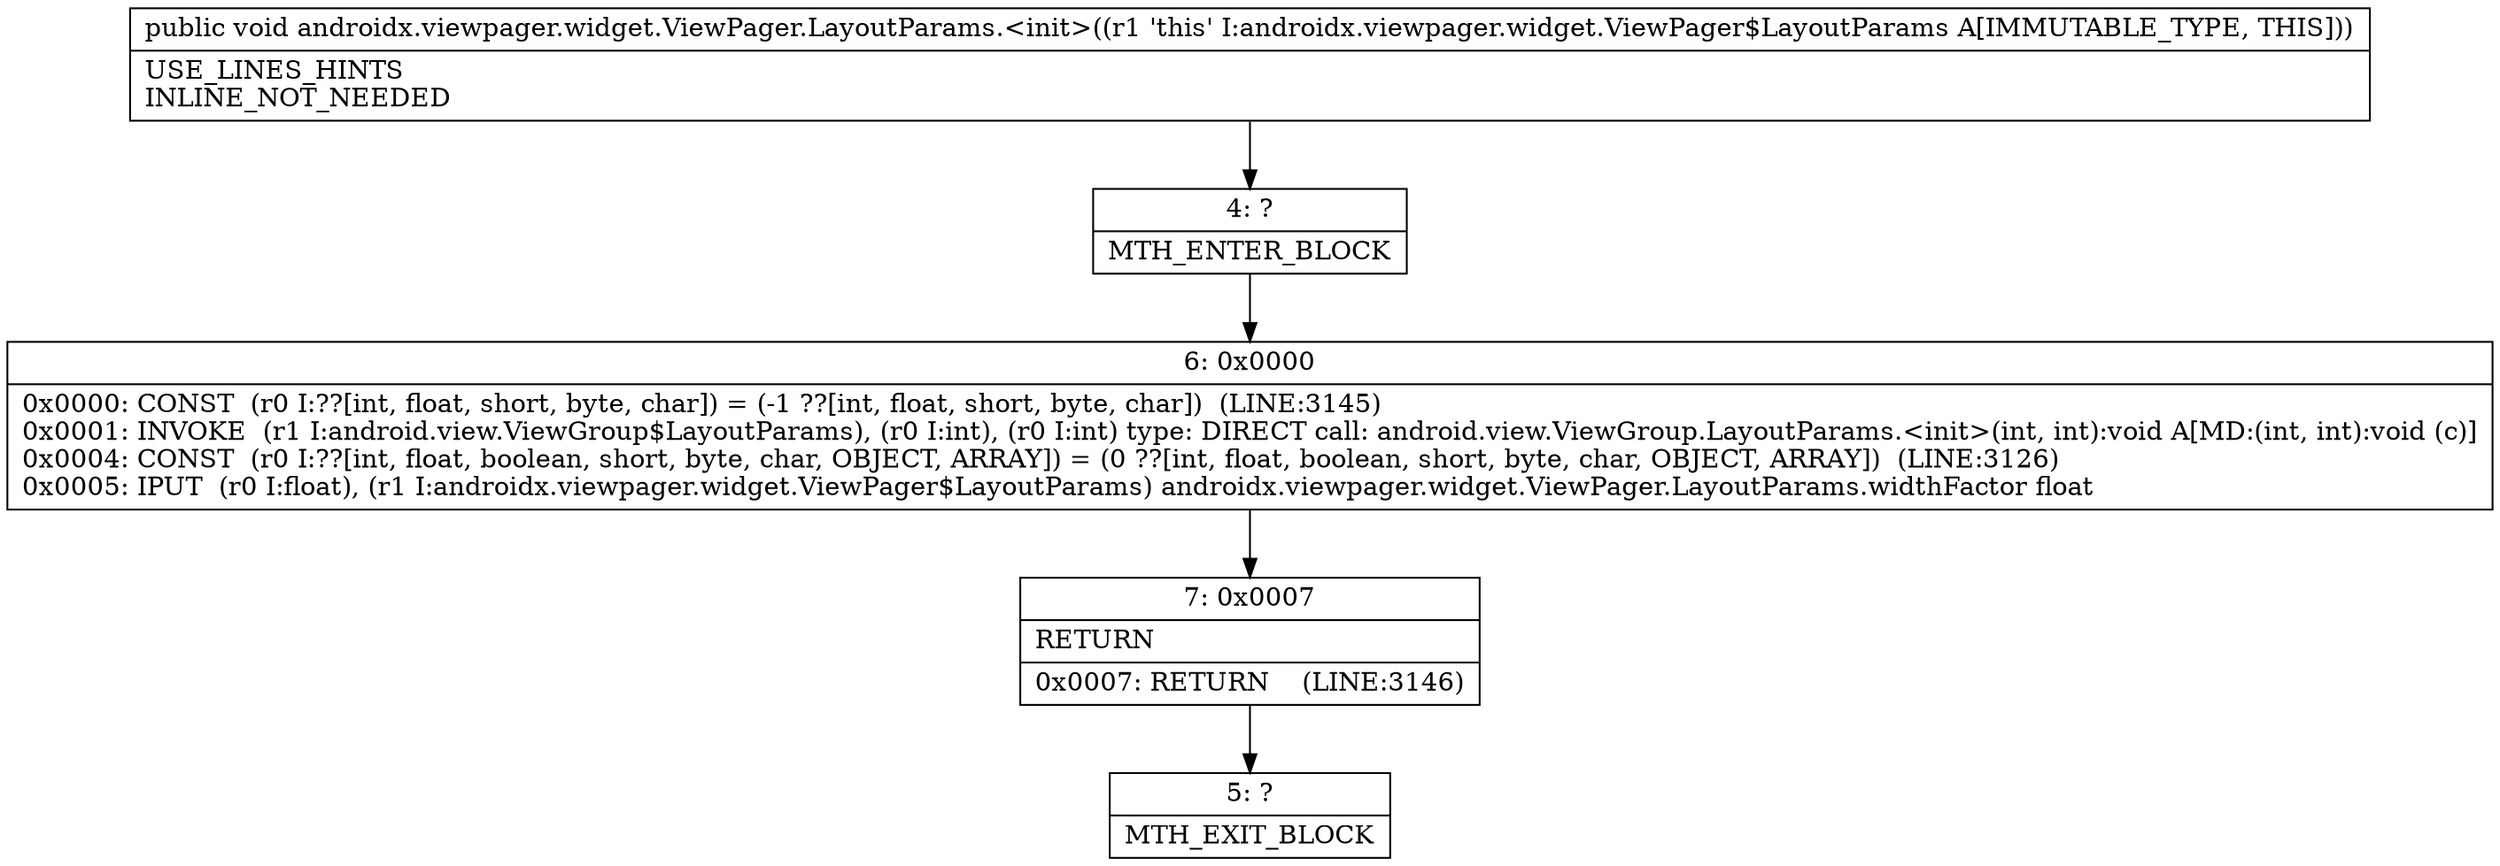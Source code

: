 digraph "CFG forandroidx.viewpager.widget.ViewPager.LayoutParams.\<init\>()V" {
Node_4 [shape=record,label="{4\:\ ?|MTH_ENTER_BLOCK\l}"];
Node_6 [shape=record,label="{6\:\ 0x0000|0x0000: CONST  (r0 I:??[int, float, short, byte, char]) = (\-1 ??[int, float, short, byte, char])  (LINE:3145)\l0x0001: INVOKE  (r1 I:android.view.ViewGroup$LayoutParams), (r0 I:int), (r0 I:int) type: DIRECT call: android.view.ViewGroup.LayoutParams.\<init\>(int, int):void A[MD:(int, int):void (c)]\l0x0004: CONST  (r0 I:??[int, float, boolean, short, byte, char, OBJECT, ARRAY]) = (0 ??[int, float, boolean, short, byte, char, OBJECT, ARRAY])  (LINE:3126)\l0x0005: IPUT  (r0 I:float), (r1 I:androidx.viewpager.widget.ViewPager$LayoutParams) androidx.viewpager.widget.ViewPager.LayoutParams.widthFactor float \l}"];
Node_7 [shape=record,label="{7\:\ 0x0007|RETURN\l|0x0007: RETURN    (LINE:3146)\l}"];
Node_5 [shape=record,label="{5\:\ ?|MTH_EXIT_BLOCK\l}"];
MethodNode[shape=record,label="{public void androidx.viewpager.widget.ViewPager.LayoutParams.\<init\>((r1 'this' I:androidx.viewpager.widget.ViewPager$LayoutParams A[IMMUTABLE_TYPE, THIS]))  | USE_LINES_HINTS\lINLINE_NOT_NEEDED\l}"];
MethodNode -> Node_4;Node_4 -> Node_6;
Node_6 -> Node_7;
Node_7 -> Node_5;
}

